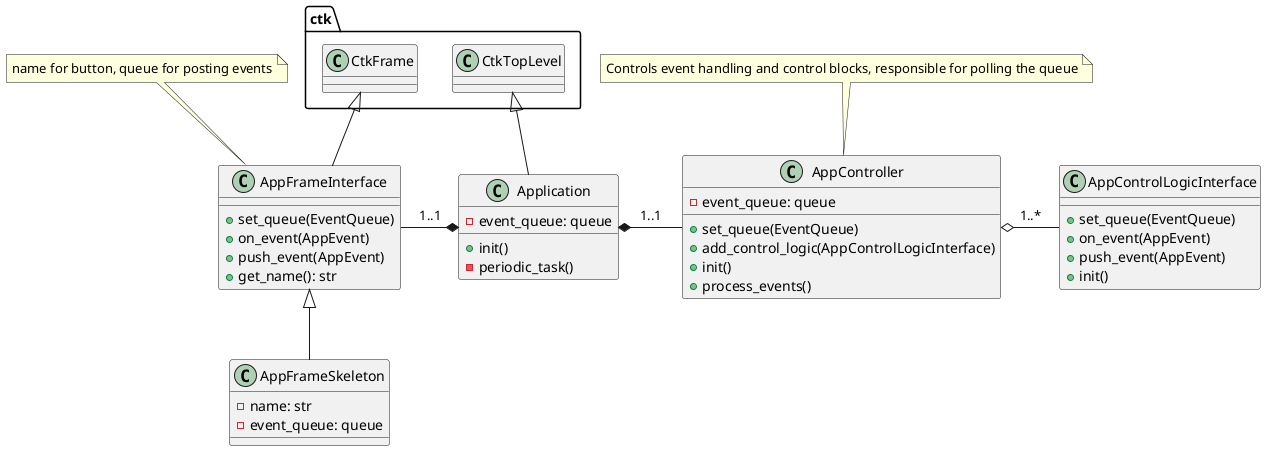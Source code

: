 @startuml
class AppFrameInterface{
+ set_queue(EventQueue)
+ on_event(AppEvent)
+ push_event(AppEvent)
+ get_name(): str
}

class AppFrameSkeleton{
- name: str
- event_queue: queue
}


class AppController{
    + set_queue(EventQueue)
    + add_control_logic(AppControlLogicInterface)
    + init()
    + process_events()
    - event_queue: queue
}

class AppControlLogicInterface{
+ set_queue(EventQueue)
+ on_event(AppEvent)
+ push_event(AppEvent)
+ init()
}

note top of AppController: Controls event handling and control blocks, responsible for polling the queue

class Application{
    + init()
    - periodic_task()
    - event_queue: queue
}

ctk.CtkFrame <|-- AppFrameInterface
AppFrameInterface <|-- AppFrameSkeleton


ctk.CtkTopLevel <|-- Application
Application *- AppController: 1..1
AppController o- AppControlLogicInterface: 1..*

AppFrameInterface -* Application: 1..1

note top of AppFrameInterface: name for button, queue for posting events
@enduml